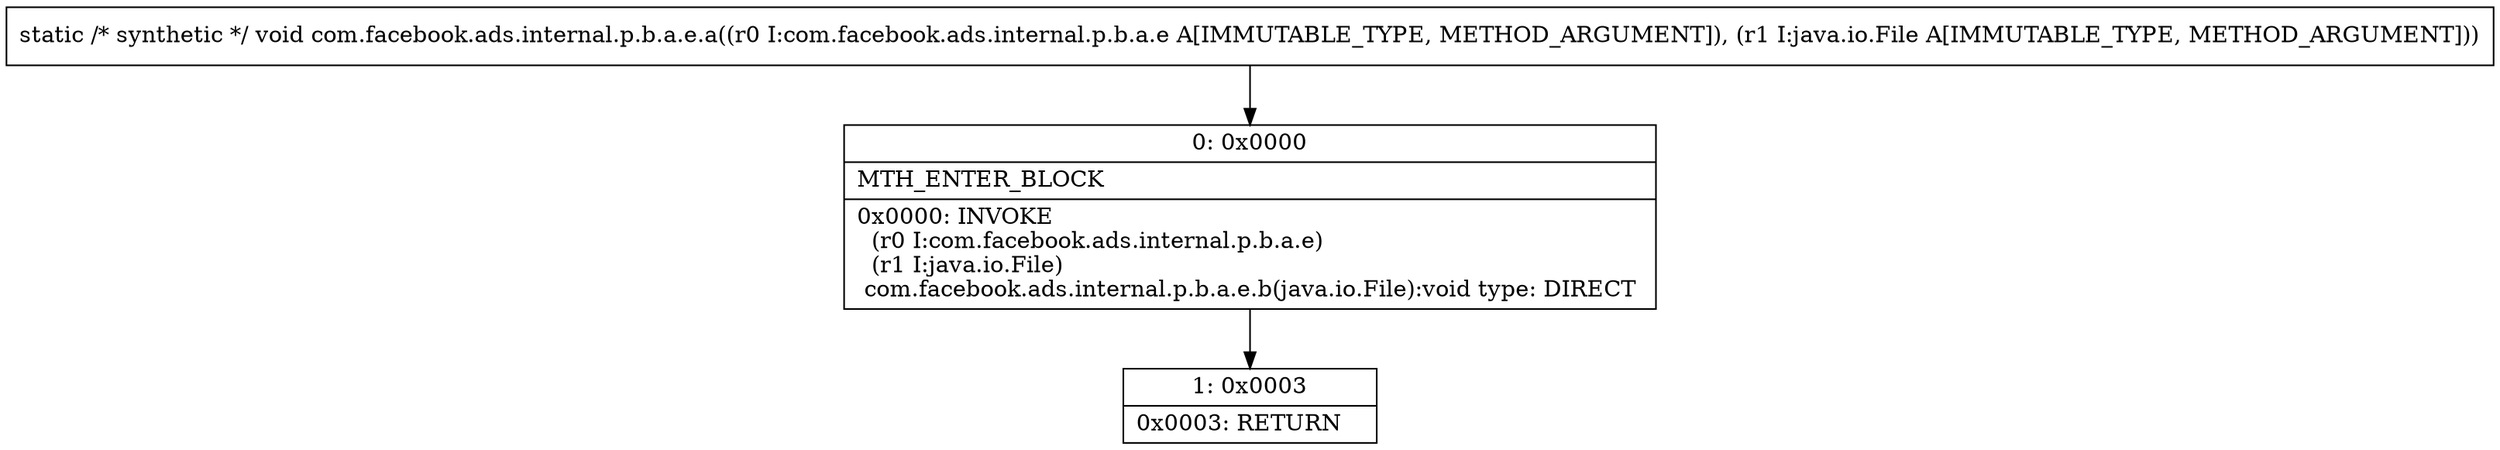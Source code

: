 digraph "CFG forcom.facebook.ads.internal.p.b.a.e.a(Lcom\/facebook\/ads\/internal\/p\/b\/a\/e;Ljava\/io\/File;)V" {
Node_0 [shape=record,label="{0\:\ 0x0000|MTH_ENTER_BLOCK\l|0x0000: INVOKE  \l  (r0 I:com.facebook.ads.internal.p.b.a.e)\l  (r1 I:java.io.File)\l com.facebook.ads.internal.p.b.a.e.b(java.io.File):void type: DIRECT \l}"];
Node_1 [shape=record,label="{1\:\ 0x0003|0x0003: RETURN   \l}"];
MethodNode[shape=record,label="{static \/* synthetic *\/ void com.facebook.ads.internal.p.b.a.e.a((r0 I:com.facebook.ads.internal.p.b.a.e A[IMMUTABLE_TYPE, METHOD_ARGUMENT]), (r1 I:java.io.File A[IMMUTABLE_TYPE, METHOD_ARGUMENT])) }"];
MethodNode -> Node_0;
Node_0 -> Node_1;
}

